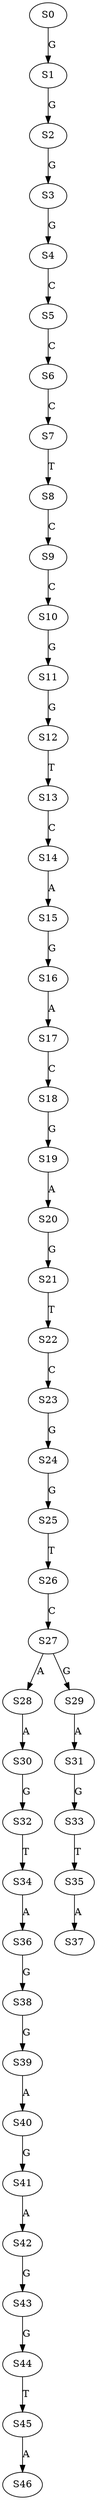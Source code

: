 strict digraph  {
	S0 -> S1 [ label = G ];
	S1 -> S2 [ label = G ];
	S2 -> S3 [ label = G ];
	S3 -> S4 [ label = G ];
	S4 -> S5 [ label = C ];
	S5 -> S6 [ label = C ];
	S6 -> S7 [ label = C ];
	S7 -> S8 [ label = T ];
	S8 -> S9 [ label = C ];
	S9 -> S10 [ label = C ];
	S10 -> S11 [ label = G ];
	S11 -> S12 [ label = G ];
	S12 -> S13 [ label = T ];
	S13 -> S14 [ label = C ];
	S14 -> S15 [ label = A ];
	S15 -> S16 [ label = G ];
	S16 -> S17 [ label = A ];
	S17 -> S18 [ label = C ];
	S18 -> S19 [ label = G ];
	S19 -> S20 [ label = A ];
	S20 -> S21 [ label = G ];
	S21 -> S22 [ label = T ];
	S22 -> S23 [ label = C ];
	S23 -> S24 [ label = G ];
	S24 -> S25 [ label = G ];
	S25 -> S26 [ label = T ];
	S26 -> S27 [ label = C ];
	S27 -> S28 [ label = A ];
	S27 -> S29 [ label = G ];
	S28 -> S30 [ label = A ];
	S29 -> S31 [ label = A ];
	S30 -> S32 [ label = G ];
	S31 -> S33 [ label = G ];
	S32 -> S34 [ label = T ];
	S33 -> S35 [ label = T ];
	S34 -> S36 [ label = A ];
	S35 -> S37 [ label = A ];
	S36 -> S38 [ label = G ];
	S38 -> S39 [ label = G ];
	S39 -> S40 [ label = A ];
	S40 -> S41 [ label = G ];
	S41 -> S42 [ label = A ];
	S42 -> S43 [ label = G ];
	S43 -> S44 [ label = G ];
	S44 -> S45 [ label = T ];
	S45 -> S46 [ label = A ];
}
